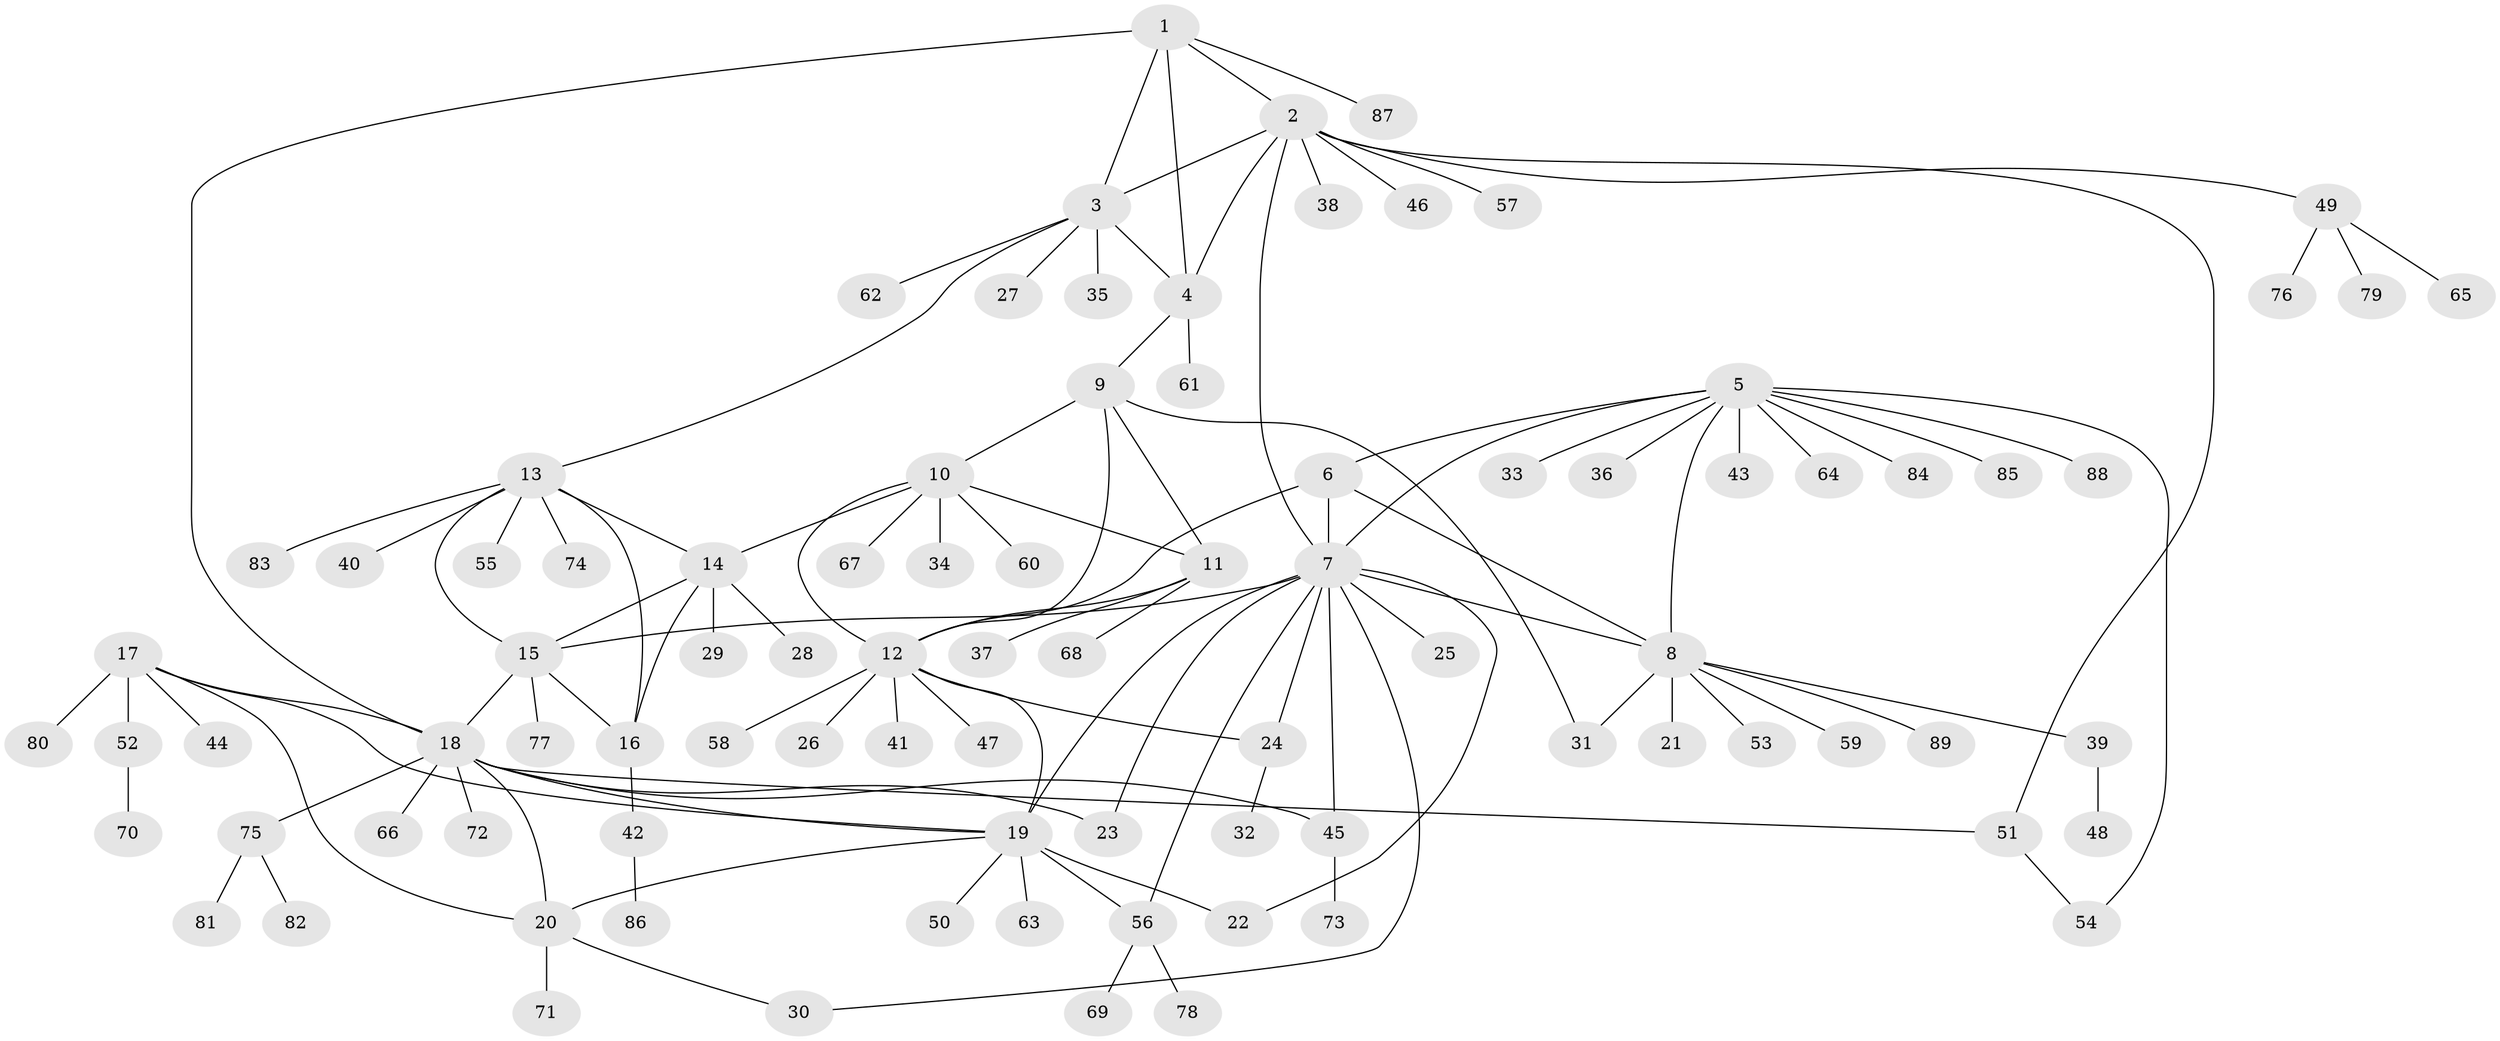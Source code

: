 // Generated by graph-tools (version 1.1) at 2025/11/02/27/25 16:11:32]
// undirected, 89 vertices, 118 edges
graph export_dot {
graph [start="1"]
  node [color=gray90,style=filled];
  1;
  2;
  3;
  4;
  5;
  6;
  7;
  8;
  9;
  10;
  11;
  12;
  13;
  14;
  15;
  16;
  17;
  18;
  19;
  20;
  21;
  22;
  23;
  24;
  25;
  26;
  27;
  28;
  29;
  30;
  31;
  32;
  33;
  34;
  35;
  36;
  37;
  38;
  39;
  40;
  41;
  42;
  43;
  44;
  45;
  46;
  47;
  48;
  49;
  50;
  51;
  52;
  53;
  54;
  55;
  56;
  57;
  58;
  59;
  60;
  61;
  62;
  63;
  64;
  65;
  66;
  67;
  68;
  69;
  70;
  71;
  72;
  73;
  74;
  75;
  76;
  77;
  78;
  79;
  80;
  81;
  82;
  83;
  84;
  85;
  86;
  87;
  88;
  89;
  1 -- 2;
  1 -- 3;
  1 -- 4;
  1 -- 18;
  1 -- 87;
  2 -- 3;
  2 -- 4;
  2 -- 7;
  2 -- 38;
  2 -- 46;
  2 -- 49;
  2 -- 51;
  2 -- 57;
  3 -- 4;
  3 -- 13;
  3 -- 27;
  3 -- 35;
  3 -- 62;
  4 -- 9;
  4 -- 61;
  5 -- 6;
  5 -- 7;
  5 -- 8;
  5 -- 33;
  5 -- 36;
  5 -- 43;
  5 -- 54;
  5 -- 64;
  5 -- 84;
  5 -- 85;
  5 -- 88;
  6 -- 7;
  6 -- 8;
  6 -- 12;
  7 -- 8;
  7 -- 15;
  7 -- 19;
  7 -- 22;
  7 -- 23;
  7 -- 24;
  7 -- 25;
  7 -- 30;
  7 -- 45;
  7 -- 56;
  8 -- 21;
  8 -- 31;
  8 -- 39;
  8 -- 53;
  8 -- 59;
  8 -- 89;
  9 -- 10;
  9 -- 11;
  9 -- 12;
  9 -- 31;
  10 -- 11;
  10 -- 12;
  10 -- 14;
  10 -- 34;
  10 -- 60;
  10 -- 67;
  11 -- 12;
  11 -- 37;
  11 -- 68;
  12 -- 19;
  12 -- 24;
  12 -- 26;
  12 -- 41;
  12 -- 47;
  12 -- 58;
  13 -- 14;
  13 -- 15;
  13 -- 16;
  13 -- 40;
  13 -- 55;
  13 -- 74;
  13 -- 83;
  14 -- 15;
  14 -- 16;
  14 -- 28;
  14 -- 29;
  15 -- 16;
  15 -- 18;
  15 -- 77;
  16 -- 42;
  17 -- 18;
  17 -- 19;
  17 -- 20;
  17 -- 44;
  17 -- 52;
  17 -- 80;
  18 -- 19;
  18 -- 20;
  18 -- 23;
  18 -- 45;
  18 -- 51;
  18 -- 66;
  18 -- 72;
  18 -- 75;
  19 -- 20;
  19 -- 22;
  19 -- 50;
  19 -- 56;
  19 -- 63;
  20 -- 30;
  20 -- 71;
  24 -- 32;
  39 -- 48;
  42 -- 86;
  45 -- 73;
  49 -- 65;
  49 -- 76;
  49 -- 79;
  51 -- 54;
  52 -- 70;
  56 -- 69;
  56 -- 78;
  75 -- 81;
  75 -- 82;
}
